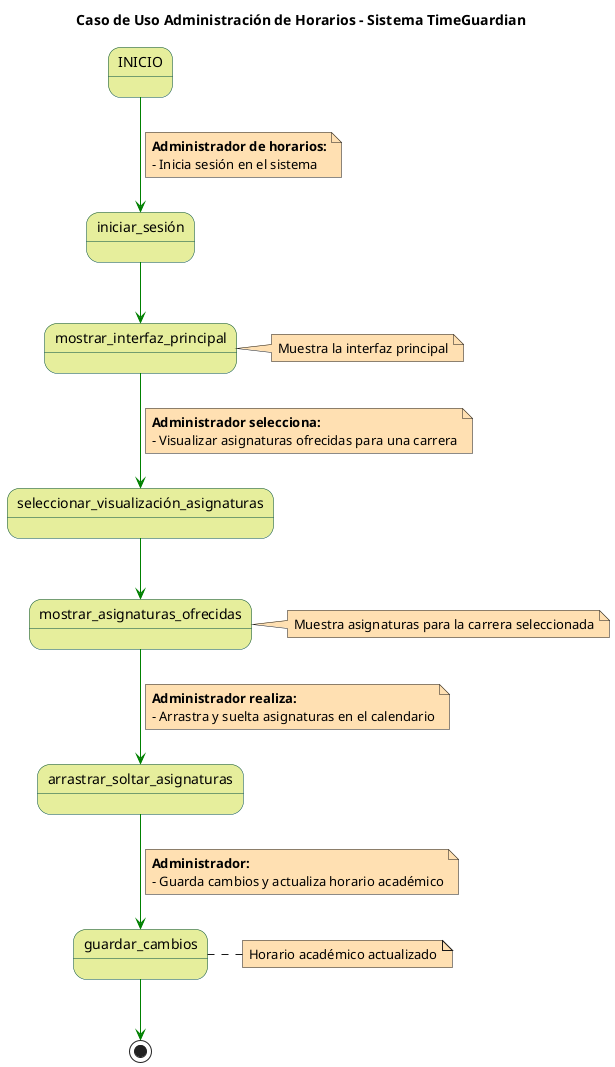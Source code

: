 @startuml

skinparam state {
  BackgroundColor #e6ee9c
  BorderColor #004d40
}

skinparam note {
  BackgroundColor #ffe0b2
}

skinparam linetype polyline

title Caso de Uso Administración de Horarios - Sistema TimeGuardian

INICIO -[#green]-> iniciar_sesión
note on link
  **Administrador de horarios:**
  - Inicia sesión en el sistema
end note

iniciar_sesión -[#green]-> mostrar_interfaz_principal
note right of mostrar_interfaz_principal
  Muestra la interfaz principal
end note

mostrar_interfaz_principal -[#green]-> seleccionar_visualización_asignaturas
note on link
  **Administrador selecciona:**
  - Visualizar asignaturas ofrecidas para una carrera
end note

seleccionar_visualización_asignaturas -[#green]-> mostrar_asignaturas_ofrecidas
note right of mostrar_asignaturas_ofrecidas
  Muestra asignaturas para la carrera seleccionada
end note

mostrar_asignaturas_ofrecidas -[#green]-> arrastrar_soltar_asignaturas
note on link
  **Administrador realiza:**
  - Arrastra y suelta asignaturas en el calendario
end note

arrastrar_soltar_asignaturas -[#green]-> guardar_cambios
note on link
  **Administrador:**
  - Guarda cambios y actualiza horario académico
end note

guardar_cambios -[#green]-> [*]
note right of guardar_cambios
  Horario académico actualizado
end note

@enduml

